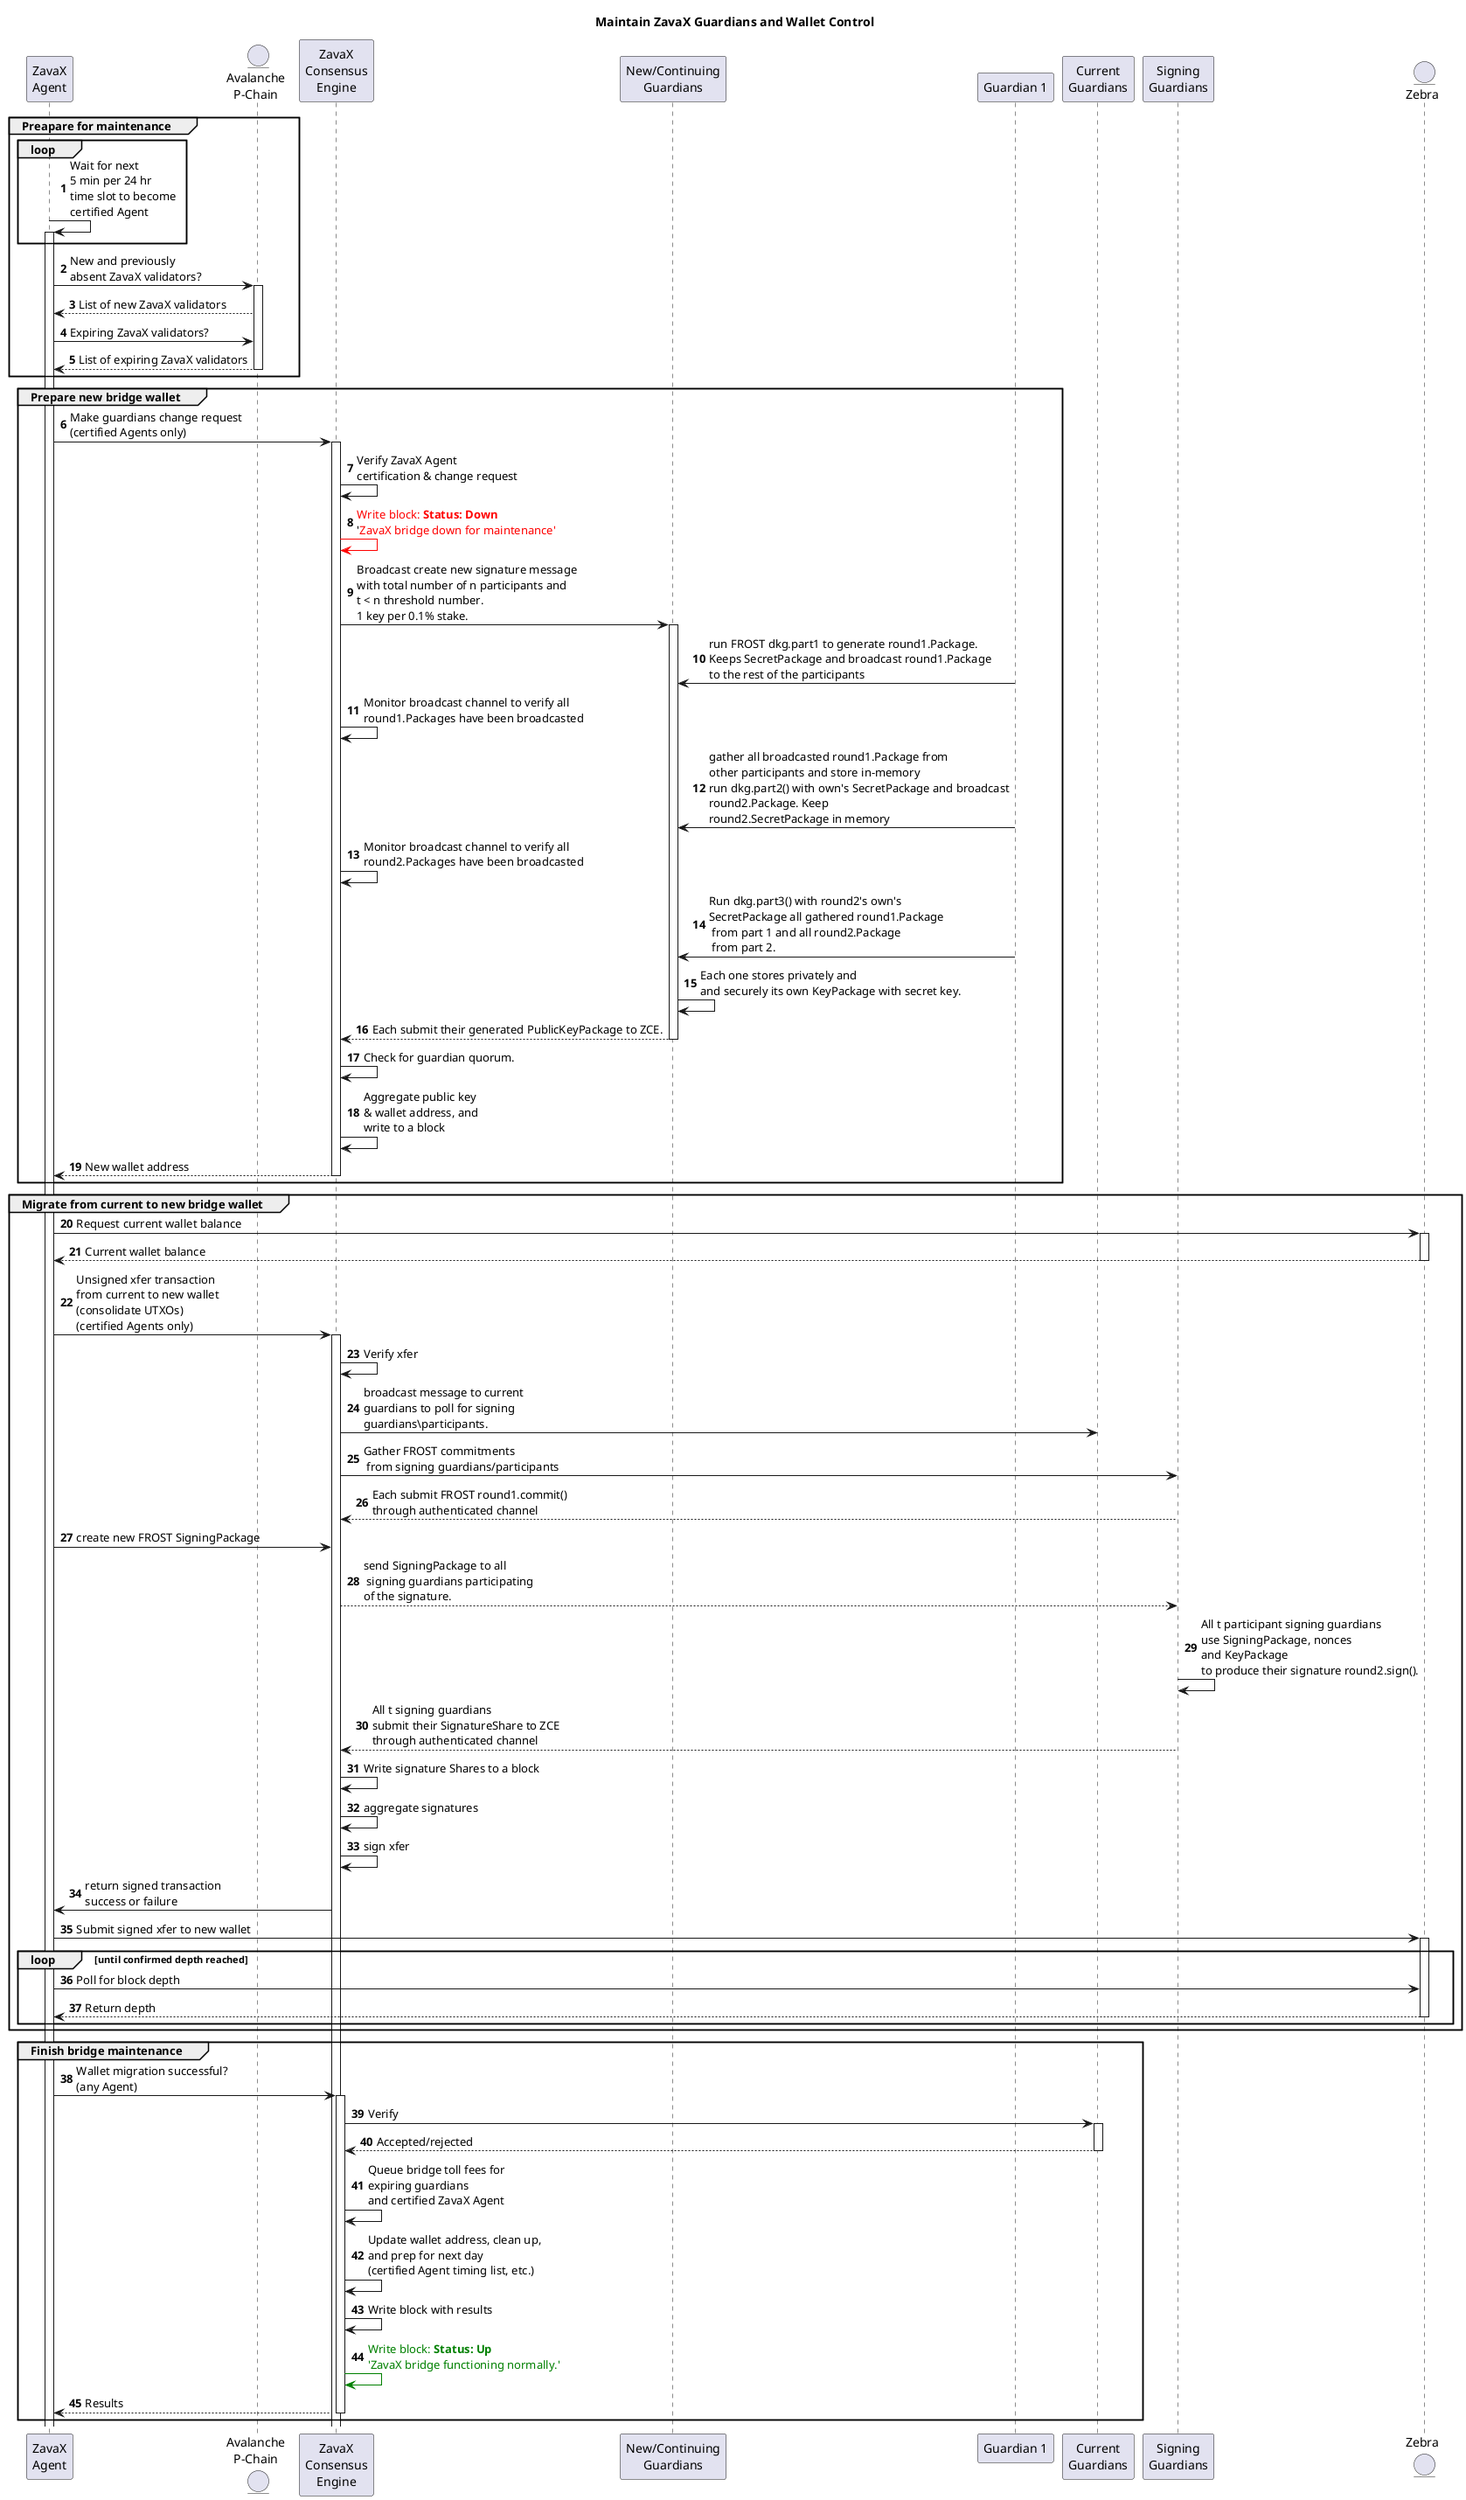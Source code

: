 @startuml

title Maintain ZavaX Guardians and Wallet Control
participant "ZavaX\nAgent" as ZA
entity "Avalanche\nP-Chain" as AP
participant "ZavaX\nConsensus\nEngine" as ZCE
participant "New/Continuing\nGuardians" as NV
participant "Guardian 1" as G1
participant "Current\nGuardians" as PV
participant "Signing\nGuardians" as SG
entity "Zebra" as Z

autonumber
group Preapare for maintenance
    loop
        ZA -> ZA++ : Wait for next\n5 min per 24 hr\ntime slot to become\ncertified Agent
    end
    ZA -> AP++ : New and previously\nabsent ZavaX validators?
    AP --> ZA : List of new ZavaX validators
    ZA -> AP : Expiring ZavaX validators?
    AP --> ZA-- : List of expiring ZavaX validators
end
group Prepare new bridge wallet 
    ZA -> ZCE++ : Make guardians change request\n(certified Agents only)
    ZCE -> ZCE : Verify ZavaX Agent\ncertification & change request
    ZCE -[#red]> ZCE : <color:red>Write block: <b>Status: Down\n'<color:red>ZavaX bridge down for maintenance'
    ZCE -> NV++ : Broadcast create new signature message\nwith total number of n participants and\nt < n threshold number.\n1 key per 0.1% stake.
    G1 -> NV : run FROST dkg.part1 to generate round1.Package.\nKeeps SecretPackage and broadcast round1.Package\nto the rest of the participants
    ZCE -> ZCE : Monitor broadcast channel to verify all\nround1.Packages have been broadcasted 
    G1 -> NV : gather all broadcasted round1.Package from\nother participants and store in-memory\nrun dkg.part2() with own's SecretPackage and broadcast\nround2.Package. Keep\nround2.SecretPackage in memory
    ZCE -> ZCE : Monitor broadcast channel to verify all\nround2.Packages have been broadcasted 
    G1 -> NV : Run dkg.part3() with round2's own's\nSecretPackage all gathered round1.Package\n from part 1 and all round2.Package\n from part 2.
    NV -> NV : Each one stores privately and\nand securely its own KeyPackage with secret key.
    NV --> ZCE-- : Each submit their generated PublicKeyPackage to ZCE.
    ZCE -> ZCE : Check for guardian quorum. 
    ZCE -> ZCE : Aggregate public key\n& wallet address, and\nwrite to a block
    ZCE --> ZA --: New wallet address
end 
group Migrate from current to new bridge wallet
    ZA -> Z ++: Request current wallet balance
    Z --> ZA--: Current wallet balance
    ZA -> ZCE ++: Unsigned xfer transaction\nfrom current to new wallet\n(consolidate UTXOs)\n(certified Agents only)
    ZCE -> ZCE : Verify xfer
    ZCE -> PV : broadcast message to current\nguardians to poll for signing\nguardians\participants.
    ZCE -> SG : Gather FROST commitments\n from signing guardians/participants
    SG --> ZCE : Each submit FROST round1.commit()\nthrough authenticated channel
    ZA -> ZCE : create new FROST SigningPackage
    ZCE --> SG : send SigningPackage to all\n signing guardians participating\nof the signature.
    SG -> SG : All t participant signing guardians\nuse SigningPackage, nonces\nand KeyPackage\nto produce their signature round2.sign().
    SG --> ZCE : All t signing guardians\nsubmit their SignatureShare to ZCE\nthrough authenticated channel
    ZCE -> ZCE : Write signature Shares to a block
    ZCE -> ZCE : aggregate signatures
    ZCE -> ZCE : sign xfer
    ZCE -> ZA : return signed transaction\nsuccess or failure 
    ZA -> Z++ : Submit signed xfer to new wallet
    loop until confirmed depth reached
        ZA -> Z: Poll for block depth
        Z --> ZA--: Return depth
    end 
end 
group Finish bridge maintenance
    ZA -> ZCE++ : Wallet migration successful?\n(any Agent)
    ZCE -> PV++ : Verify
    PV --> ZCE--: Accepted/rejected
    ZCE -> ZCE: Queue bridge toll fees for\nexpiring guardians\nand certified ZavaX Agent
    ZCE -> ZCE: Update wallet address, clean up,\nand prep for next day\n(certified Agent timing list, etc.)
    ZCE -> ZCE: Write block with results
    ZCE -[#green]> ZCE: <color:green>Write block: <b>Status: Up\n<color:green>'ZavaX bridge functioning normally.'
    ZCE --> ZA --: Results
end 
@enduml
